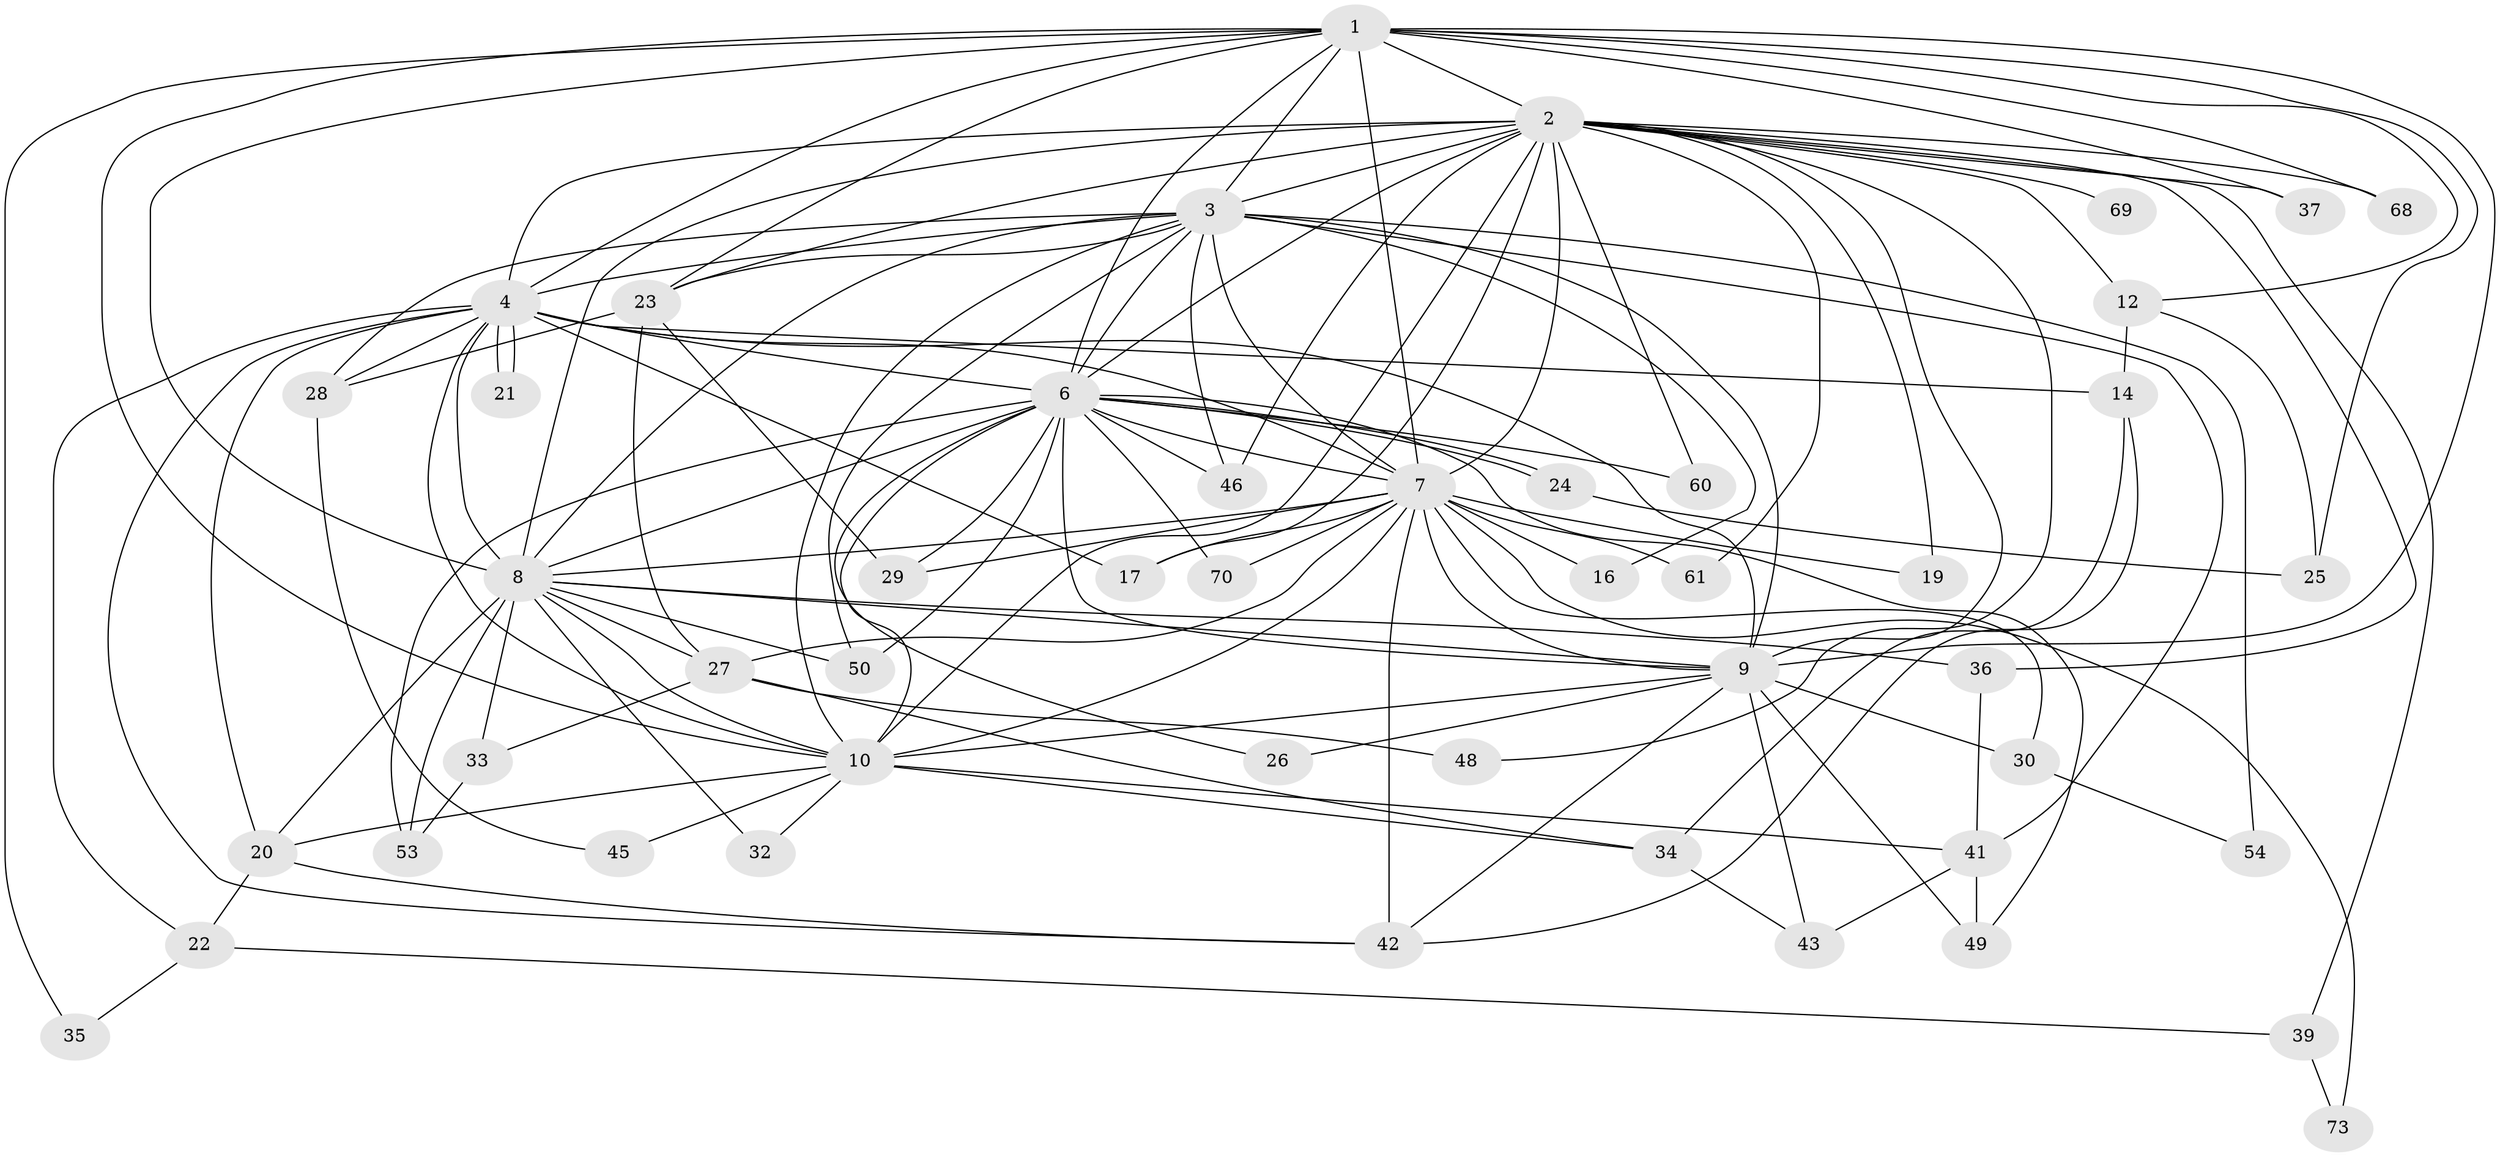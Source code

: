 // Generated by graph-tools (version 1.1) at 2025/23/03/03/25 07:23:37]
// undirected, 48 vertices, 130 edges
graph export_dot {
graph [start="1"]
  node [color=gray90,style=filled];
  1 [super="+13"];
  2 [super="+5"];
  3 [super="+38"];
  4 [super="+66"];
  6 [super="+65"];
  7 [super="+11"];
  8 [super="+15"];
  9 [super="+18"];
  10 [super="+67"];
  12;
  14 [super="+63"];
  16;
  17;
  19;
  20 [super="+55"];
  21;
  22;
  23 [super="+40"];
  24;
  25 [super="+72"];
  26;
  27 [super="+64"];
  28 [super="+31"];
  29 [super="+62"];
  30 [super="+47"];
  32;
  33;
  34 [super="+57"];
  35;
  36;
  37;
  39;
  41 [super="+52"];
  42 [super="+59"];
  43 [super="+44"];
  45;
  46 [super="+58"];
  48;
  49 [super="+51"];
  50;
  53 [super="+56"];
  54;
  60;
  61 [super="+71"];
  68;
  69;
  70;
  73;
  1 -- 2 [weight=2];
  1 -- 3 [weight=2];
  1 -- 4;
  1 -- 6;
  1 -- 7 [weight=2];
  1 -- 8;
  1 -- 9;
  1 -- 10;
  1 -- 12;
  1 -- 23;
  1 -- 25;
  1 -- 35;
  1 -- 37;
  1 -- 68;
  2 -- 3 [weight=2];
  2 -- 4 [weight=2];
  2 -- 6 [weight=2];
  2 -- 7 [weight=2];
  2 -- 8 [weight=2];
  2 -- 9 [weight=3];
  2 -- 10 [weight=2];
  2 -- 12;
  2 -- 17;
  2 -- 19;
  2 -- 36;
  2 -- 39;
  2 -- 46;
  2 -- 61 [weight=2];
  2 -- 68;
  2 -- 69 [weight=2];
  2 -- 37;
  2 -- 48;
  2 -- 60;
  2 -- 23;
  3 -- 4;
  3 -- 6;
  3 -- 7 [weight=2];
  3 -- 8;
  3 -- 9;
  3 -- 10;
  3 -- 16;
  3 -- 23;
  3 -- 28;
  3 -- 54;
  3 -- 50;
  3 -- 46;
  3 -- 41;
  4 -- 6;
  4 -- 7;
  4 -- 8;
  4 -- 9;
  4 -- 10;
  4 -- 14;
  4 -- 20;
  4 -- 21;
  4 -- 21;
  4 -- 22;
  4 -- 42;
  4 -- 17;
  4 -- 28;
  6 -- 7;
  6 -- 8 [weight=2];
  6 -- 9;
  6 -- 10;
  6 -- 24;
  6 -- 24;
  6 -- 26;
  6 -- 29;
  6 -- 46;
  6 -- 49;
  6 -- 53;
  6 -- 60;
  6 -- 70;
  6 -- 50;
  7 -- 8;
  7 -- 9;
  7 -- 10;
  7 -- 16;
  7 -- 17;
  7 -- 19;
  7 -- 27;
  7 -- 29;
  7 -- 30;
  7 -- 42;
  7 -- 73;
  7 -- 70;
  7 -- 61;
  8 -- 9;
  8 -- 10;
  8 -- 20;
  8 -- 27;
  8 -- 32;
  8 -- 33;
  8 -- 36;
  8 -- 50;
  8 -- 53;
  9 -- 10;
  9 -- 26;
  9 -- 30 [weight=2];
  9 -- 43;
  9 -- 49;
  9 -- 42;
  10 -- 32;
  10 -- 41;
  10 -- 45;
  10 -- 20;
  10 -- 34;
  12 -- 14;
  12 -- 25;
  14 -- 34;
  14 -- 42;
  20 -- 22;
  20 -- 42;
  22 -- 35;
  22 -- 39;
  23 -- 28;
  23 -- 27;
  23 -- 29;
  24 -- 25;
  27 -- 33;
  27 -- 34;
  27 -- 48;
  28 -- 45;
  30 -- 54;
  33 -- 53;
  34 -- 43;
  36 -- 41;
  39 -- 73;
  41 -- 43;
  41 -- 49;
}
